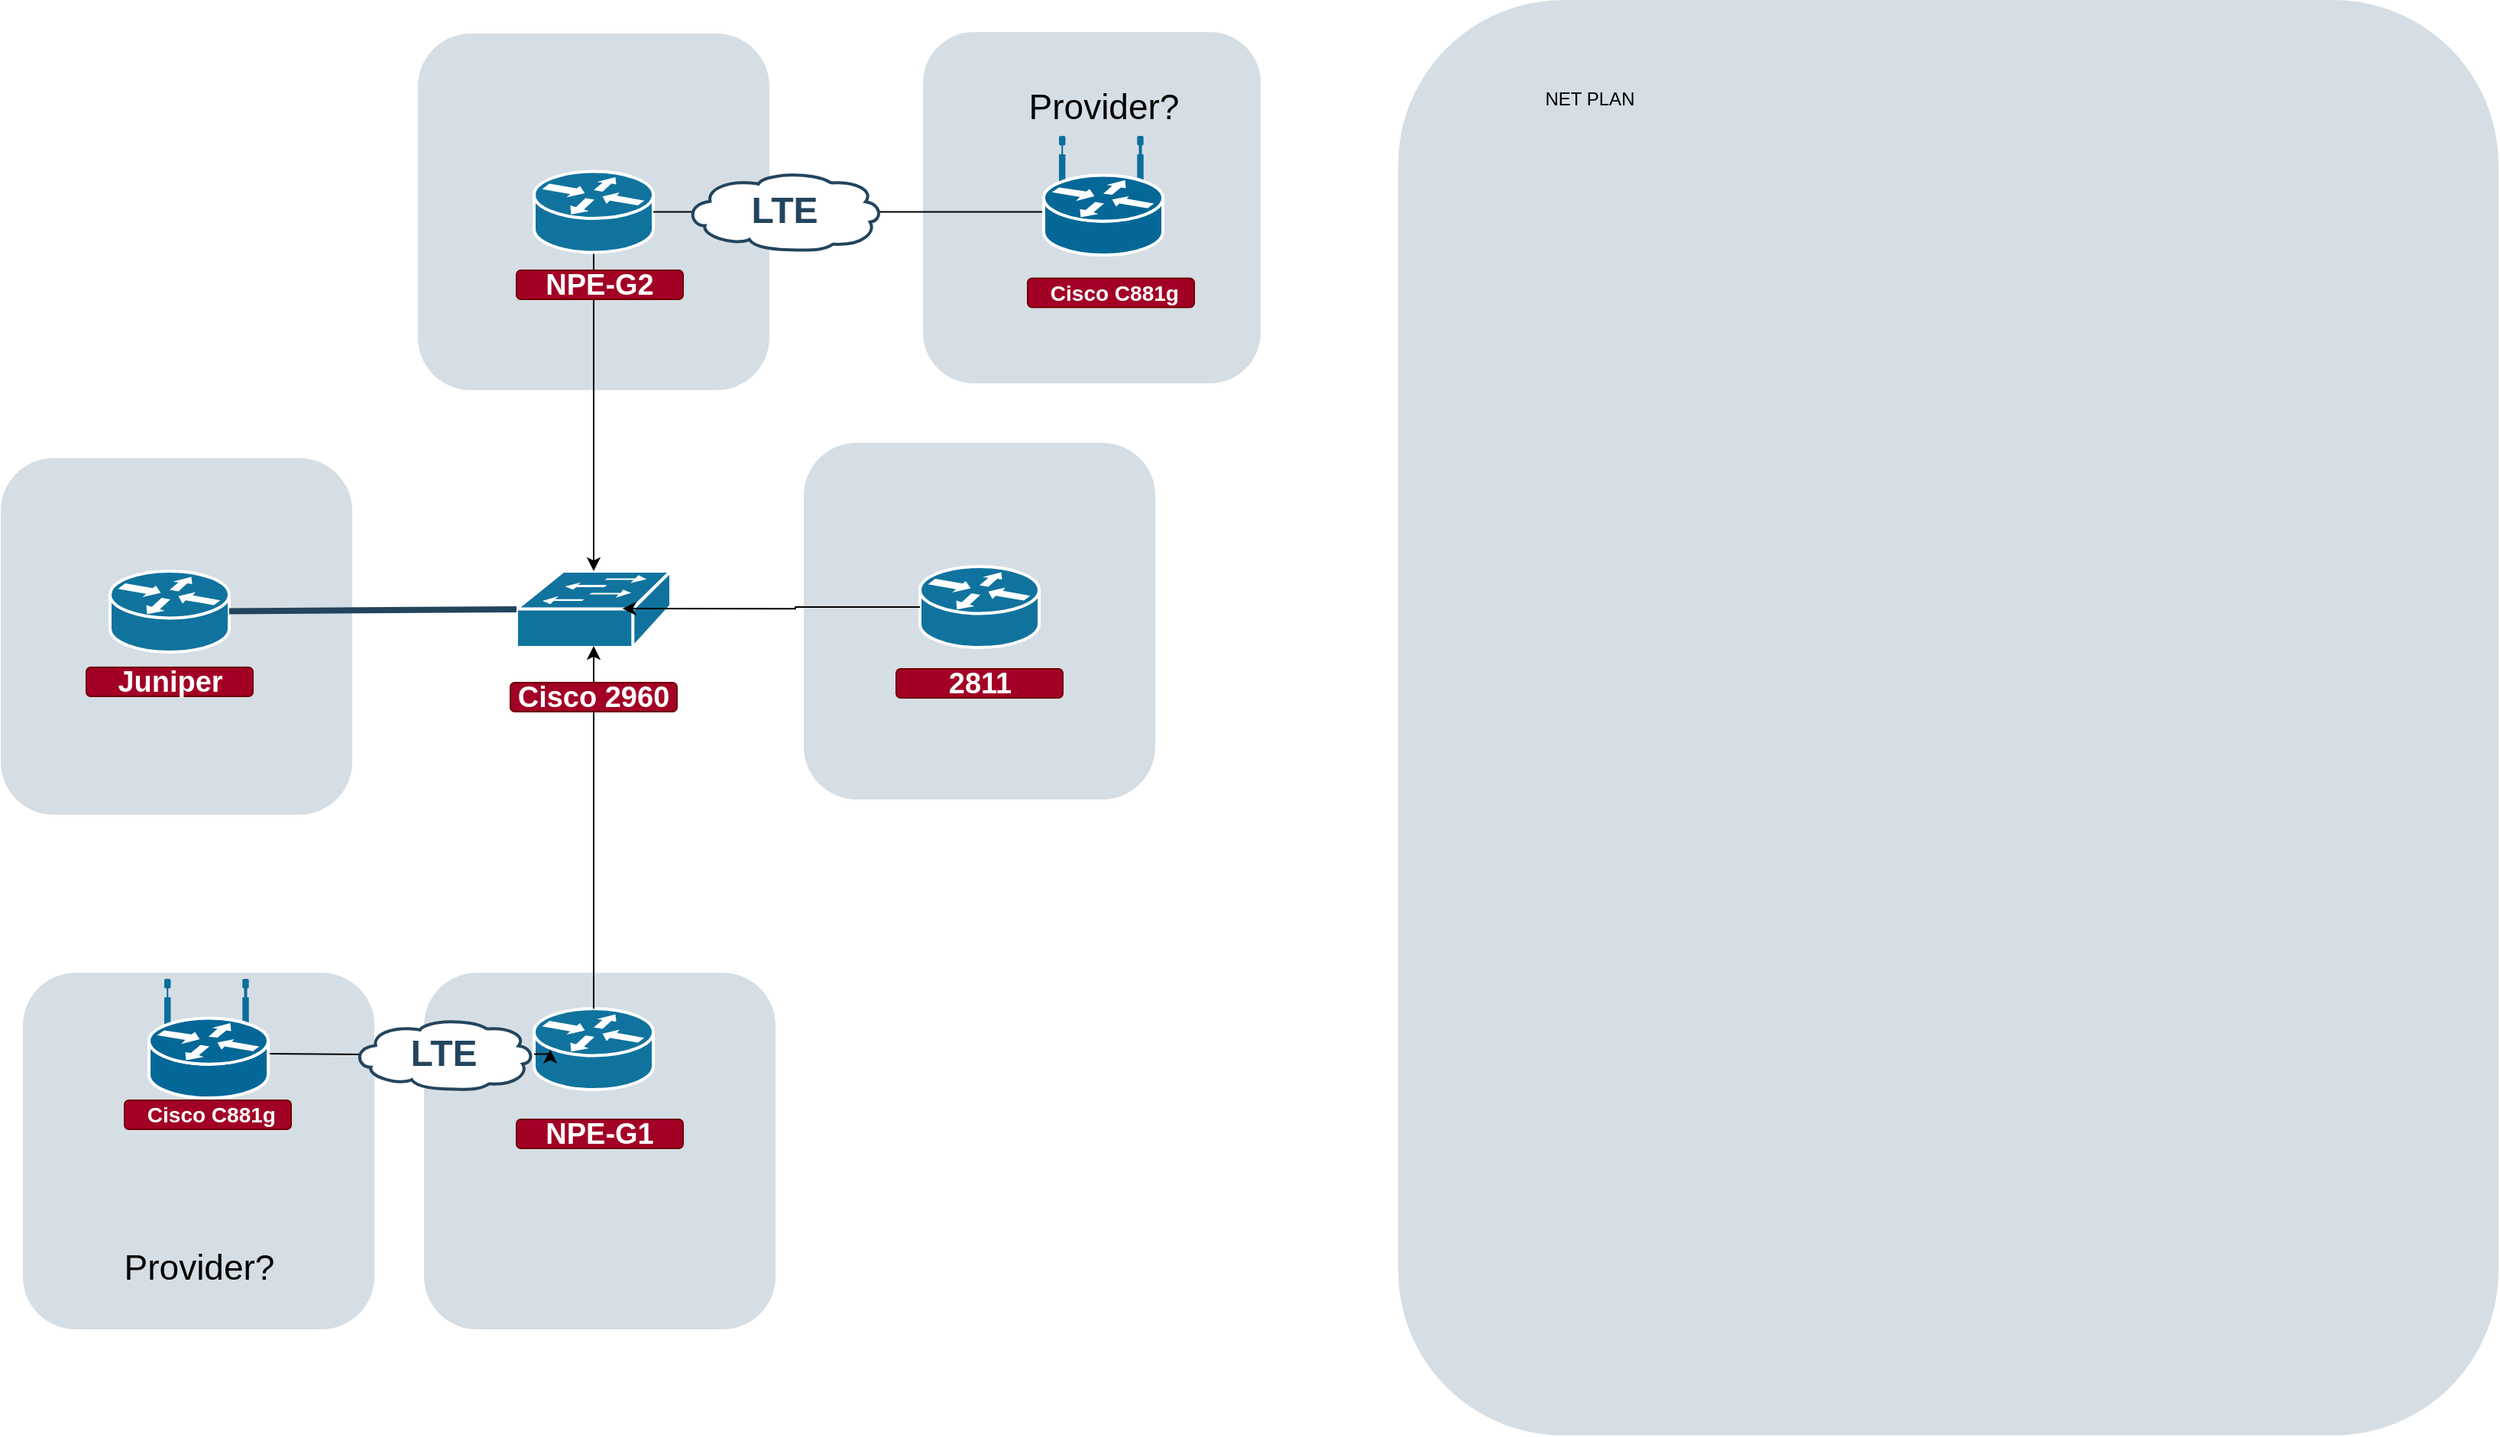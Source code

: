 <mxfile version="23.0.2" type="github">
  <diagram name="Страница — 1" id="HwvvrFrgrP5XqiT95Wr1">
    <mxGraphModel dx="2261" dy="738" grid="1" gridSize="10" guides="1" tooltips="1" connect="1" arrows="1" fold="1" page="1" pageScale="1" pageWidth="827" pageHeight="1169" math="0" shadow="0">
      <root>
        <mxCell id="0" />
        <mxCell id="1" parent="0" />
        <mxCell id="Qmf5RIIIl0NmUVrgiwbL-1" value="" style="rounded=1;whiteSpace=wrap;html=1;strokeColor=none;fillColor=#BAC8D3;fontSize=24;fontColor=#23445D;align=center;opacity=60;" vertex="1" parent="1">
          <mxGeometry x="262.5" y="807" width="230" height="233.5" as="geometry" />
        </mxCell>
        <mxCell id="Qmf5RIIIl0NmUVrgiwbL-2" value="" style="rounded=1;whiteSpace=wrap;html=1;strokeColor=none;fillColor=#BAC8D3;fontSize=24;fontColor=#23445D;align=center;opacity=60;" vertex="1" parent="1">
          <mxGeometry x="258.5" y="192" width="230" height="233.5" as="geometry" />
        </mxCell>
        <mxCell id="Qmf5RIIIl0NmUVrgiwbL-3" value="" style="rounded=1;whiteSpace=wrap;html=1;strokeColor=none;fillColor=#BAC8D3;fontSize=24;fontColor=#23445D;align=center;opacity=60;" vertex="1" parent="1">
          <mxGeometry x="-14.5" y="470" width="230" height="233.5" as="geometry" />
        </mxCell>
        <mxCell id="Qmf5RIIIl0NmUVrgiwbL-4" value="" style="rounded=1;whiteSpace=wrap;html=1;strokeColor=none;fillColor=#BAC8D3;fontSize=24;fontColor=#23445D;align=center;opacity=60;" vertex="1" parent="1">
          <mxGeometry x="511" y="460" width="230" height="233.5" as="geometry" />
        </mxCell>
        <mxCell id="Qmf5RIIIl0NmUVrgiwbL-5" value="" style="rounded=1;whiteSpace=wrap;html=1;strokeColor=none;fillColor=#BAC8D3;fontSize=24;fontColor=#23445D;align=center;opacity=60;" vertex="1" parent="1">
          <mxGeometry x="589" y="191" width="221" height="230" as="geometry" />
        </mxCell>
        <mxCell id="Qmf5RIIIl0NmUVrgiwbL-6" value="" style="rounded=1;whiteSpace=wrap;html=1;strokeColor=none;fillColor=#BAC8D3;fontSize=24;fontColor=#23445D;align=center;opacity=60;" vertex="1" parent="1">
          <mxGeometry y="807" width="230" height="233.5" as="geometry" />
        </mxCell>
        <mxCell id="Qmf5RIIIl0NmUVrgiwbL-7" value="" style="shape=mxgraph.cisco.switches.workgroup_switch;html=1;dashed=0;fillColor=#10739E;strokeColor=#ffffff;strokeWidth=2;verticalLabelPosition=bottom;verticalAlign=top;fontFamily=Helvetica;fontSize=36;fontColor=#FFB366" vertex="1" parent="1">
          <mxGeometry x="323" y="544" width="101" height="50" as="geometry" />
        </mxCell>
        <mxCell id="Qmf5RIIIl0NmUVrgiwbL-8" style="edgeStyle=orthogonalEdgeStyle;rounded=0;orthogonalLoop=1;jettySize=auto;html=1;" edge="1" parent="1" source="Qmf5RIIIl0NmUVrgiwbL-9" target="Qmf5RIIIl0NmUVrgiwbL-7">
          <mxGeometry relative="1" as="geometry" />
        </mxCell>
        <mxCell id="Qmf5RIIIl0NmUVrgiwbL-9" value="" style="shape=mxgraph.cisco.routers.router;html=1;dashed=0;fillColor=#10739E;strokeColor=#ffffff;strokeWidth=2;verticalLabelPosition=bottom;verticalAlign=top;fontFamily=Helvetica;fontSize=36;fontColor=#FFB366" vertex="1" parent="1">
          <mxGeometry x="334.5" y="282.25" width="78" height="53" as="geometry" />
        </mxCell>
        <mxCell id="Qmf5RIIIl0NmUVrgiwbL-10" value="" style="shape=mxgraph.cisco.routers.router;html=1;dashed=0;fillColor=#10739E;strokeColor=#ffffff;strokeWidth=2;verticalLabelPosition=bottom;verticalAlign=top;fontFamily=Helvetica;fontSize=36;fontColor=#FFB366" vertex="1" parent="1">
          <mxGeometry x="57" y="544" width="78" height="53" as="geometry" />
        </mxCell>
        <mxCell id="Qmf5RIIIl0NmUVrgiwbL-11" style="rounded=1;html=1;strokeColor=#23445D;endArrow=none;endFill=0;strokeWidth=4;exitX=0;exitY=0.5;exitDx=0;exitDy=0;exitPerimeter=0;" edge="1" parent="1" source="Qmf5RIIIl0NmUVrgiwbL-7" target="Qmf5RIIIl0NmUVrgiwbL-10">
          <mxGeometry relative="1" as="geometry" />
        </mxCell>
        <mxCell id="Qmf5RIIIl0NmUVrgiwbL-12" value="&lt;font style=&quot;font-size: 19px;&quot;&gt;Juniper&lt;/font&gt;" style="rounded=1;whiteSpace=wrap;html=1;strokeColor=#6F0000;fillColor=#a20025;fontSize=14;fontColor=#ffffff;align=center;fontStyle=1" vertex="1" parent="1">
          <mxGeometry x="41.5" y="607" width="109" height="19" as="geometry" />
        </mxCell>
        <mxCell id="Qmf5RIIIl0NmUVrgiwbL-13" style="edgeStyle=orthogonalEdgeStyle;curved=1;rounded=0;jumpStyle=none;html=1;exitX=0.75;exitY=0;entryX=0.75;entryY=0;shadow=0;labelBackgroundColor=#ffffff;startArrow=none;startFill=0;endArrow=none;endFill=0;endSize=10;jettySize=auto;orthogonalLoop=1;strokeColor=#23445D;strokeWidth=2;fillColor=#F08705;fontFamily=Helvetica;fontSize=25;fontColor=#23445D;align=left;" edge="1" parent="1">
          <mxGeometry relative="1" as="geometry">
            <mxPoint x="410.75" y="491" as="sourcePoint" />
            <mxPoint x="410.75" y="491" as="targetPoint" />
          </mxGeometry>
        </mxCell>
        <mxCell id="Qmf5RIIIl0NmUVrgiwbL-14" value="" style="shape=mxgraph.cisco.routers.router;html=1;dashed=0;fillColor=#10739E;strokeColor=#ffffff;strokeWidth=2;verticalLabelPosition=bottom;verticalAlign=top;fontFamily=Helvetica;fontSize=36;fontColor=#FFB366" vertex="1" parent="1">
          <mxGeometry x="334.5" y="830.5" width="78" height="53" as="geometry" />
        </mxCell>
        <mxCell id="Qmf5RIIIl0NmUVrgiwbL-15" value="" style="shape=mxgraph.cisco.routers.router;html=1;dashed=0;fillColor=#10739E;strokeColor=#ffffff;strokeWidth=2;verticalLabelPosition=bottom;verticalAlign=top;fontFamily=Helvetica;fontSize=36;fontColor=#FFB366" vertex="1" parent="1">
          <mxGeometry x="587" y="541" width="78" height="53" as="geometry" />
        </mxCell>
        <mxCell id="Qmf5RIIIl0NmUVrgiwbL-16" style="edgeStyle=orthogonalEdgeStyle;rounded=0;orthogonalLoop=1;jettySize=auto;html=1;exitX=0;exitY=0.5;exitDx=0;exitDy=0;exitPerimeter=0;entryX=0.686;entryY=0.491;entryDx=0;entryDy=0;entryPerimeter=0;" edge="1" parent="1" source="Qmf5RIIIl0NmUVrgiwbL-15" target="Qmf5RIIIl0NmUVrgiwbL-7">
          <mxGeometry relative="1" as="geometry" />
        </mxCell>
        <mxCell id="Qmf5RIIIl0NmUVrgiwbL-17" style="edgeStyle=orthogonalEdgeStyle;rounded=0;orthogonalLoop=1;jettySize=auto;html=1;entryX=0.5;entryY=0.98;entryDx=0;entryDy=0;entryPerimeter=0;" edge="1" parent="1" source="Qmf5RIIIl0NmUVrgiwbL-14" target="Qmf5RIIIl0NmUVrgiwbL-7">
          <mxGeometry relative="1" as="geometry" />
        </mxCell>
        <mxCell id="Qmf5RIIIl0NmUVrgiwbL-18" value="&lt;font style=&quot;font-size: 19px;&quot;&gt;Cisco 2960&lt;/font&gt;" style="rounded=1;whiteSpace=wrap;html=1;strokeColor=#6F0000;fillColor=#a20025;fontSize=14;fontColor=#ffffff;align=center;fontStyle=1" vertex="1" parent="1">
          <mxGeometry x="319" y="617" width="109" height="19" as="geometry" />
        </mxCell>
        <mxCell id="Qmf5RIIIl0NmUVrgiwbL-19" value="&lt;font style=&quot;font-size: 19px;&quot;&gt;2811&lt;/font&gt;" style="rounded=1;whiteSpace=wrap;html=1;strokeColor=#6F0000;fillColor=#a20025;fontSize=14;fontColor=#ffffff;align=center;fontStyle=1" vertex="1" parent="1">
          <mxGeometry x="571.5" y="608" width="109" height="19" as="geometry" />
        </mxCell>
        <mxCell id="Qmf5RIIIl0NmUVrgiwbL-20" value="&lt;span style=&quot;font-size: 19px;&quot;&gt;NPE-G2&lt;/span&gt;" style="rounded=1;whiteSpace=wrap;html=1;strokeColor=#6F0000;fillColor=#a20025;fontSize=14;fontColor=#ffffff;align=center;fontStyle=1" vertex="1" parent="1">
          <mxGeometry x="323" y="347" width="109" height="19" as="geometry" />
        </mxCell>
        <mxCell id="Qmf5RIIIl0NmUVrgiwbL-21" value="&lt;span style=&quot;font-size: 19px;&quot;&gt;NPE-G1&lt;/span&gt;" style="rounded=1;whiteSpace=wrap;html=1;strokeColor=#6F0000;fillColor=#a20025;fontSize=14;fontColor=#ffffff;align=center;fontStyle=1" vertex="1" parent="1">
          <mxGeometry x="323" y="903" width="109" height="19" as="geometry" />
        </mxCell>
        <mxCell id="Qmf5RIIIl0NmUVrgiwbL-22" value="&amp;nbsp;Cisco C881g" style="rounded=1;whiteSpace=wrap;html=1;strokeColor=#6F0000;fillColor=#a20025;fontSize=14;fontColor=#ffffff;align=center;fontStyle=1" vertex="1" parent="1">
          <mxGeometry x="657.5" y="352.25" width="109" height="19" as="geometry" />
        </mxCell>
        <mxCell id="Qmf5RIIIl0NmUVrgiwbL-23" value="&amp;nbsp;Cisco C881g" style="rounded=1;whiteSpace=wrap;html=1;strokeColor=#6F0000;fillColor=#a20025;fontSize=14;fontColor=#ffffff;align=center;fontStyle=1" vertex="1" parent="1">
          <mxGeometry x="66.5" y="890.5" width="109" height="19" as="geometry" />
        </mxCell>
        <mxCell id="Qmf5RIIIl0NmUVrgiwbL-24" style="edgeStyle=orthogonalEdgeStyle;rounded=0;orthogonalLoop=1;jettySize=auto;html=1;exitX=1;exitY=0.5;exitDx=0;exitDy=0;exitPerimeter=0;entryX=0.266;entryY=0.598;entryDx=0;entryDy=0;entryPerimeter=0;" edge="1" parent="1" source="Qmf5RIIIl0NmUVrgiwbL-9">
          <mxGeometry relative="1" as="geometry">
            <mxPoint x="682.248" y="308.694" as="targetPoint" />
          </mxGeometry>
        </mxCell>
        <mxCell id="Qmf5RIIIl0NmUVrgiwbL-25" style="edgeStyle=orthogonalEdgeStyle;rounded=0;orthogonalLoop=1;jettySize=auto;html=1;exitX=1;exitY=0.5;exitDx=0;exitDy=0;exitPerimeter=0;entryX=0.136;entryY=0.505;entryDx=0;entryDy=0;entryPerimeter=0;" edge="1" parent="1" source="Qmf5RIIIl0NmUVrgiwbL-28" target="Qmf5RIIIl0NmUVrgiwbL-14">
          <mxGeometry relative="1" as="geometry" />
        </mxCell>
        <mxCell id="Qmf5RIIIl0NmUVrgiwbL-26" value="" style="edgeStyle=orthogonalEdgeStyle;rounded=0;orthogonalLoop=1;jettySize=auto;html=1;exitX=1;exitY=0.5;exitDx=0;exitDy=0;exitPerimeter=0;entryX=0.136;entryY=0.505;entryDx=0;entryDy=0;entryPerimeter=0;" edge="1" parent="1" target="Qmf5RIIIl0NmUVrgiwbL-28">
          <mxGeometry relative="1" as="geometry">
            <mxPoint x="160" y="860" as="sourcePoint" />
            <mxPoint x="345" y="857" as="targetPoint" />
          </mxGeometry>
        </mxCell>
        <mxCell id="Qmf5RIIIl0NmUVrgiwbL-27" value="LTE" style="shape=mxgraph.cisco.storage.cloud;html=1;dashed=0;strokeColor=#23445D;fillColor=#ffffff;strokeWidth=2;fontFamily=Helvetica;fontSize=24;fontColor=#23445D;align=center;fontStyle=1" vertex="1" parent="1">
          <mxGeometry x="433" y="282.25" width="129.5" height="51.75" as="geometry" />
        </mxCell>
        <mxCell id="Qmf5RIIIl0NmUVrgiwbL-28" value="LTE" style="shape=mxgraph.cisco.storage.cloud;html=1;dashed=0;strokeColor=#23445D;fillColor=#ffffff;strokeWidth=2;fontFamily=Helvetica;fontSize=24;fontColor=#23445D;align=center;fontStyle=1" vertex="1" parent="1">
          <mxGeometry x="215.5" y="837" width="119" height="46.5" as="geometry" />
        </mxCell>
        <mxCell id="Qmf5RIIIl0NmUVrgiwbL-29" value="&lt;font style=&quot;font-size: 23px;&quot;&gt;Provider?&lt;/font&gt;" style="text;html=1;align=center;verticalAlign=middle;resizable=0;points=[];autosize=1;strokeColor=none;fillColor=none;" vertex="1" parent="1">
          <mxGeometry x="646.5" y="220" width="120" height="40" as="geometry" />
        </mxCell>
        <mxCell id="Qmf5RIIIl0NmUVrgiwbL-30" value="&lt;font style=&quot;font-size: 23px;&quot;&gt;Provider?&lt;/font&gt;" style="text;html=1;align=center;verticalAlign=middle;resizable=0;points=[];autosize=1;strokeColor=none;fillColor=none;" vertex="1" parent="1">
          <mxGeometry x="55" y="980" width="120" height="40" as="geometry" />
        </mxCell>
        <mxCell id="Qmf5RIIIl0NmUVrgiwbL-31" value="" style="shape=mxgraph.cisco.routers.wireless_router;sketch=0;html=1;pointerEvents=1;dashed=0;fillColor=#036897;strokeColor=#ffffff;strokeWidth=2;verticalLabelPosition=bottom;verticalAlign=top;align=center;outlineConnect=0;" vertex="1" parent="1">
          <mxGeometry x="82.5" y="812" width="78" height="77" as="geometry" />
        </mxCell>
        <mxCell id="Qmf5RIIIl0NmUVrgiwbL-32" value="" style="shape=mxgraph.cisco.routers.wireless_router;sketch=0;html=1;pointerEvents=1;dashed=0;fillColor=#036897;strokeColor=#ffffff;strokeWidth=2;verticalLabelPosition=bottom;verticalAlign=top;align=center;outlineConnect=0;" vertex="1" parent="1">
          <mxGeometry x="668" y="260" width="78" height="77" as="geometry" />
        </mxCell>
        <mxCell id="Qmf5RIIIl0NmUVrgiwbL-33" value="" style="rounded=1;whiteSpace=wrap;html=1;strokeColor=none;fillColor=#BAC8D3;fontSize=24;fontColor=#23445D;align=center;opacity=60;" vertex="1" parent="1">
          <mxGeometry x="900" y="170" width="720" height="940" as="geometry" />
        </mxCell>
        <mxCell id="Qmf5RIIIl0NmUVrgiwbL-34" value="NET PLAN" style="text;html=1;align=center;verticalAlign=middle;resizable=0;points=[];autosize=1;strokeColor=none;fillColor=none;" vertex="1" parent="1">
          <mxGeometry x="985" y="220" width="80" height="30" as="geometry" />
        </mxCell>
      </root>
    </mxGraphModel>
  </diagram>
</mxfile>
